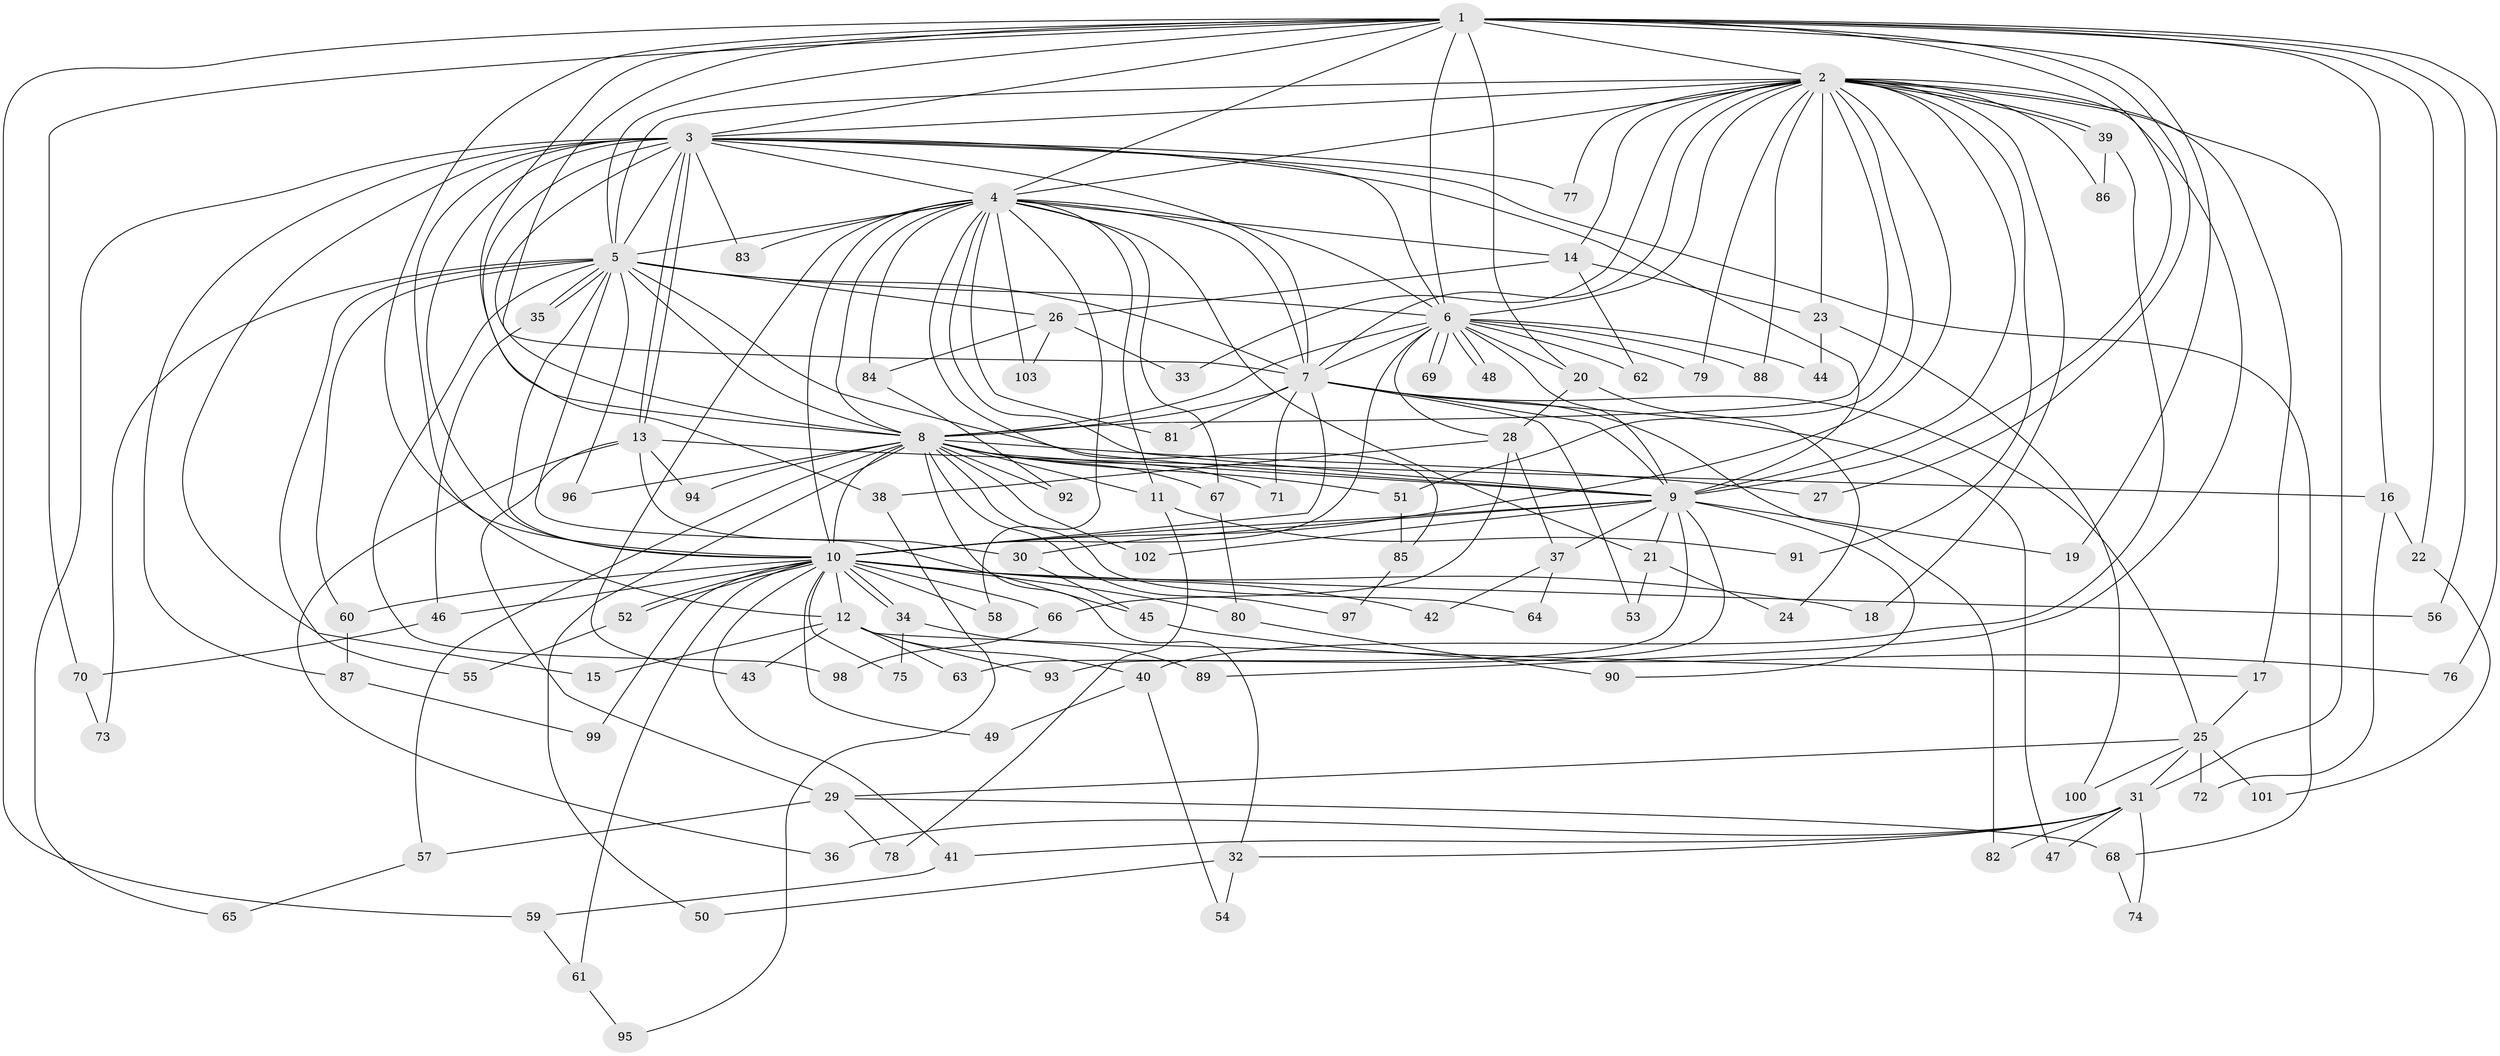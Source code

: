 // coarse degree distribution, {16: 0.013513513513513514, 22: 0.02702702702702703, 18: 0.013513513513513514, 19: 0.013513513513513514, 24: 0.013513513513513514, 14: 0.013513513513513514, 15: 0.013513513513513514, 25: 0.013513513513513514, 9: 0.013513513513513514, 10: 0.013513513513513514, 5: 0.02702702702702703, 2: 0.44594594594594594, 4: 0.16216216216216217, 3: 0.14864864864864866, 7: 0.013513513513513514, 6: 0.013513513513513514, 8: 0.013513513513513514, 1: 0.02702702702702703}
// Generated by graph-tools (version 1.1) at 2025/41/03/06/25 10:41:37]
// undirected, 103 vertices, 231 edges
graph export_dot {
graph [start="1"]
  node [color=gray90,style=filled];
  1;
  2;
  3;
  4;
  5;
  6;
  7;
  8;
  9;
  10;
  11;
  12;
  13;
  14;
  15;
  16;
  17;
  18;
  19;
  20;
  21;
  22;
  23;
  24;
  25;
  26;
  27;
  28;
  29;
  30;
  31;
  32;
  33;
  34;
  35;
  36;
  37;
  38;
  39;
  40;
  41;
  42;
  43;
  44;
  45;
  46;
  47;
  48;
  49;
  50;
  51;
  52;
  53;
  54;
  55;
  56;
  57;
  58;
  59;
  60;
  61;
  62;
  63;
  64;
  65;
  66;
  67;
  68;
  69;
  70;
  71;
  72;
  73;
  74;
  75;
  76;
  77;
  78;
  79;
  80;
  81;
  82;
  83;
  84;
  85;
  86;
  87;
  88;
  89;
  90;
  91;
  92;
  93;
  94;
  95;
  96;
  97;
  98;
  99;
  100;
  101;
  102;
  103;
  1 -- 2;
  1 -- 3;
  1 -- 4;
  1 -- 5;
  1 -- 6;
  1 -- 7;
  1 -- 8;
  1 -- 9;
  1 -- 10;
  1 -- 16;
  1 -- 19;
  1 -- 20;
  1 -- 22;
  1 -- 27;
  1 -- 56;
  1 -- 59;
  1 -- 70;
  1 -- 76;
  2 -- 3;
  2 -- 4;
  2 -- 5;
  2 -- 6;
  2 -- 7;
  2 -- 8;
  2 -- 9;
  2 -- 10;
  2 -- 14;
  2 -- 17;
  2 -- 18;
  2 -- 23;
  2 -- 31;
  2 -- 33;
  2 -- 39;
  2 -- 39;
  2 -- 51;
  2 -- 77;
  2 -- 79;
  2 -- 86;
  2 -- 88;
  2 -- 89;
  2 -- 91;
  3 -- 4;
  3 -- 5;
  3 -- 6;
  3 -- 7;
  3 -- 8;
  3 -- 9;
  3 -- 10;
  3 -- 12;
  3 -- 13;
  3 -- 13;
  3 -- 15;
  3 -- 38;
  3 -- 65;
  3 -- 68;
  3 -- 77;
  3 -- 83;
  3 -- 87;
  4 -- 5;
  4 -- 6;
  4 -- 7;
  4 -- 8;
  4 -- 9;
  4 -- 10;
  4 -- 11;
  4 -- 14;
  4 -- 21;
  4 -- 43;
  4 -- 58;
  4 -- 67;
  4 -- 81;
  4 -- 83;
  4 -- 84;
  4 -- 85;
  4 -- 103;
  5 -- 6;
  5 -- 7;
  5 -- 8;
  5 -- 9;
  5 -- 10;
  5 -- 26;
  5 -- 35;
  5 -- 35;
  5 -- 45;
  5 -- 55;
  5 -- 60;
  5 -- 73;
  5 -- 96;
  5 -- 98;
  6 -- 7;
  6 -- 8;
  6 -- 9;
  6 -- 10;
  6 -- 20;
  6 -- 28;
  6 -- 44;
  6 -- 48;
  6 -- 48;
  6 -- 62;
  6 -- 69;
  6 -- 69;
  6 -- 79;
  6 -- 88;
  7 -- 8;
  7 -- 9;
  7 -- 10;
  7 -- 25;
  7 -- 47;
  7 -- 53;
  7 -- 71;
  7 -- 81;
  7 -- 82;
  8 -- 9;
  8 -- 10;
  8 -- 11;
  8 -- 27;
  8 -- 32;
  8 -- 50;
  8 -- 51;
  8 -- 57;
  8 -- 64;
  8 -- 67;
  8 -- 71;
  8 -- 92;
  8 -- 94;
  8 -- 96;
  8 -- 97;
  8 -- 102;
  9 -- 10;
  9 -- 19;
  9 -- 21;
  9 -- 30;
  9 -- 37;
  9 -- 63;
  9 -- 90;
  9 -- 93;
  9 -- 102;
  10 -- 12;
  10 -- 18;
  10 -- 34;
  10 -- 34;
  10 -- 41;
  10 -- 42;
  10 -- 46;
  10 -- 49;
  10 -- 52;
  10 -- 52;
  10 -- 56;
  10 -- 58;
  10 -- 60;
  10 -- 61;
  10 -- 66;
  10 -- 75;
  10 -- 80;
  10 -- 99;
  11 -- 78;
  11 -- 91;
  12 -- 15;
  12 -- 17;
  12 -- 40;
  12 -- 43;
  12 -- 63;
  12 -- 93;
  13 -- 16;
  13 -- 29;
  13 -- 30;
  13 -- 36;
  13 -- 94;
  14 -- 23;
  14 -- 26;
  14 -- 62;
  16 -- 22;
  16 -- 72;
  17 -- 25;
  20 -- 24;
  20 -- 28;
  21 -- 24;
  21 -- 53;
  22 -- 101;
  23 -- 44;
  23 -- 100;
  25 -- 29;
  25 -- 31;
  25 -- 72;
  25 -- 100;
  25 -- 101;
  26 -- 33;
  26 -- 84;
  26 -- 103;
  28 -- 37;
  28 -- 38;
  28 -- 66;
  29 -- 57;
  29 -- 68;
  29 -- 78;
  30 -- 45;
  31 -- 32;
  31 -- 36;
  31 -- 41;
  31 -- 47;
  31 -- 74;
  31 -- 82;
  32 -- 50;
  32 -- 54;
  34 -- 75;
  34 -- 89;
  35 -- 46;
  37 -- 42;
  37 -- 64;
  38 -- 95;
  39 -- 40;
  39 -- 86;
  40 -- 49;
  40 -- 54;
  41 -- 59;
  45 -- 76;
  46 -- 70;
  51 -- 85;
  52 -- 55;
  57 -- 65;
  59 -- 61;
  60 -- 87;
  61 -- 95;
  66 -- 98;
  67 -- 80;
  68 -- 74;
  70 -- 73;
  80 -- 90;
  84 -- 92;
  85 -- 97;
  87 -- 99;
}
